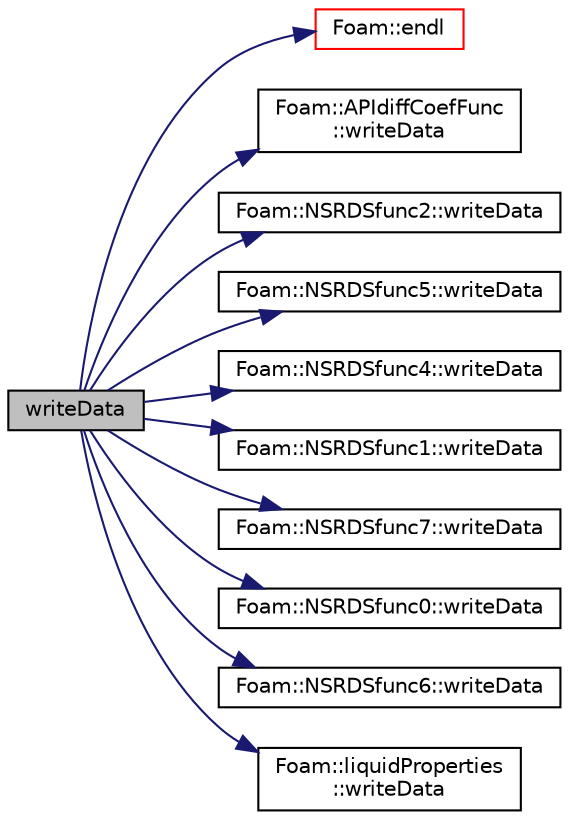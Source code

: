 digraph "writeData"
{
  bgcolor="transparent";
  edge [fontname="Helvetica",fontsize="10",labelfontname="Helvetica",labelfontsize="10"];
  node [fontname="Helvetica",fontsize="10",shape=record];
  rankdir="LR";
  Node1 [label="writeData",height=0.2,width=0.4,color="black", fillcolor="grey75", style="filled", fontcolor="black"];
  Node1 -> Node2 [color="midnightblue",fontsize="10",style="solid",fontname="Helvetica"];
  Node2 [label="Foam::endl",height=0.2,width=0.4,color="red",URL="$a10909.html#a2db8fe02a0d3909e9351bb4275b23ce4",tooltip="Add newline and flush stream. "];
  Node1 -> Node3 [color="midnightblue",fontsize="10",style="solid",fontname="Helvetica"];
  Node3 [label="Foam::APIdiffCoefFunc\l::writeData",height=0.2,width=0.4,color="black",URL="$a00062.html#a3f337a79b0eea9e1a8a6381894c6cdf9",tooltip="Write the function coefficients. "];
  Node1 -> Node4 [color="midnightblue",fontsize="10",style="solid",fontname="Helvetica"];
  Node4 [label="Foam::NSRDSfunc2::writeData",height=0.2,width=0.4,color="black",URL="$a01709.html#a3f337a79b0eea9e1a8a6381894c6cdf9",tooltip="Write the function coefficients. "];
  Node1 -> Node5 [color="midnightblue",fontsize="10",style="solid",fontname="Helvetica"];
  Node5 [label="Foam::NSRDSfunc5::writeData",height=0.2,width=0.4,color="black",URL="$a01712.html#a3f337a79b0eea9e1a8a6381894c6cdf9",tooltip="Write the function coefficients. "];
  Node1 -> Node6 [color="midnightblue",fontsize="10",style="solid",fontname="Helvetica"];
  Node6 [label="Foam::NSRDSfunc4::writeData",height=0.2,width=0.4,color="black",URL="$a01711.html#a3f337a79b0eea9e1a8a6381894c6cdf9",tooltip="Write the function coefficients. "];
  Node1 -> Node7 [color="midnightblue",fontsize="10",style="solid",fontname="Helvetica"];
  Node7 [label="Foam::NSRDSfunc1::writeData",height=0.2,width=0.4,color="black",URL="$a01707.html#a3f337a79b0eea9e1a8a6381894c6cdf9",tooltip="Write the function coefficients. "];
  Node1 -> Node8 [color="midnightblue",fontsize="10",style="solid",fontname="Helvetica"];
  Node8 [label="Foam::NSRDSfunc7::writeData",height=0.2,width=0.4,color="black",URL="$a01714.html#a3f337a79b0eea9e1a8a6381894c6cdf9",tooltip="Write the function coefficients. "];
  Node1 -> Node9 [color="midnightblue",fontsize="10",style="solid",fontname="Helvetica"];
  Node9 [label="Foam::NSRDSfunc0::writeData",height=0.2,width=0.4,color="black",URL="$a01706.html#a3f337a79b0eea9e1a8a6381894c6cdf9",tooltip="Write the function coefficients. "];
  Node1 -> Node10 [color="midnightblue",fontsize="10",style="solid",fontname="Helvetica"];
  Node10 [label="Foam::NSRDSfunc6::writeData",height=0.2,width=0.4,color="black",URL="$a01713.html#a3f337a79b0eea9e1a8a6381894c6cdf9",tooltip="Write the function coefficients. "];
  Node1 -> Node11 [color="midnightblue",fontsize="10",style="solid",fontname="Helvetica"];
  Node11 [label="Foam::liquidProperties\l::writeData",height=0.2,width=0.4,color="black",URL="$a01393.html#a3f337a79b0eea9e1a8a6381894c6cdf9",tooltip="Write the function coefficients. "];
}
